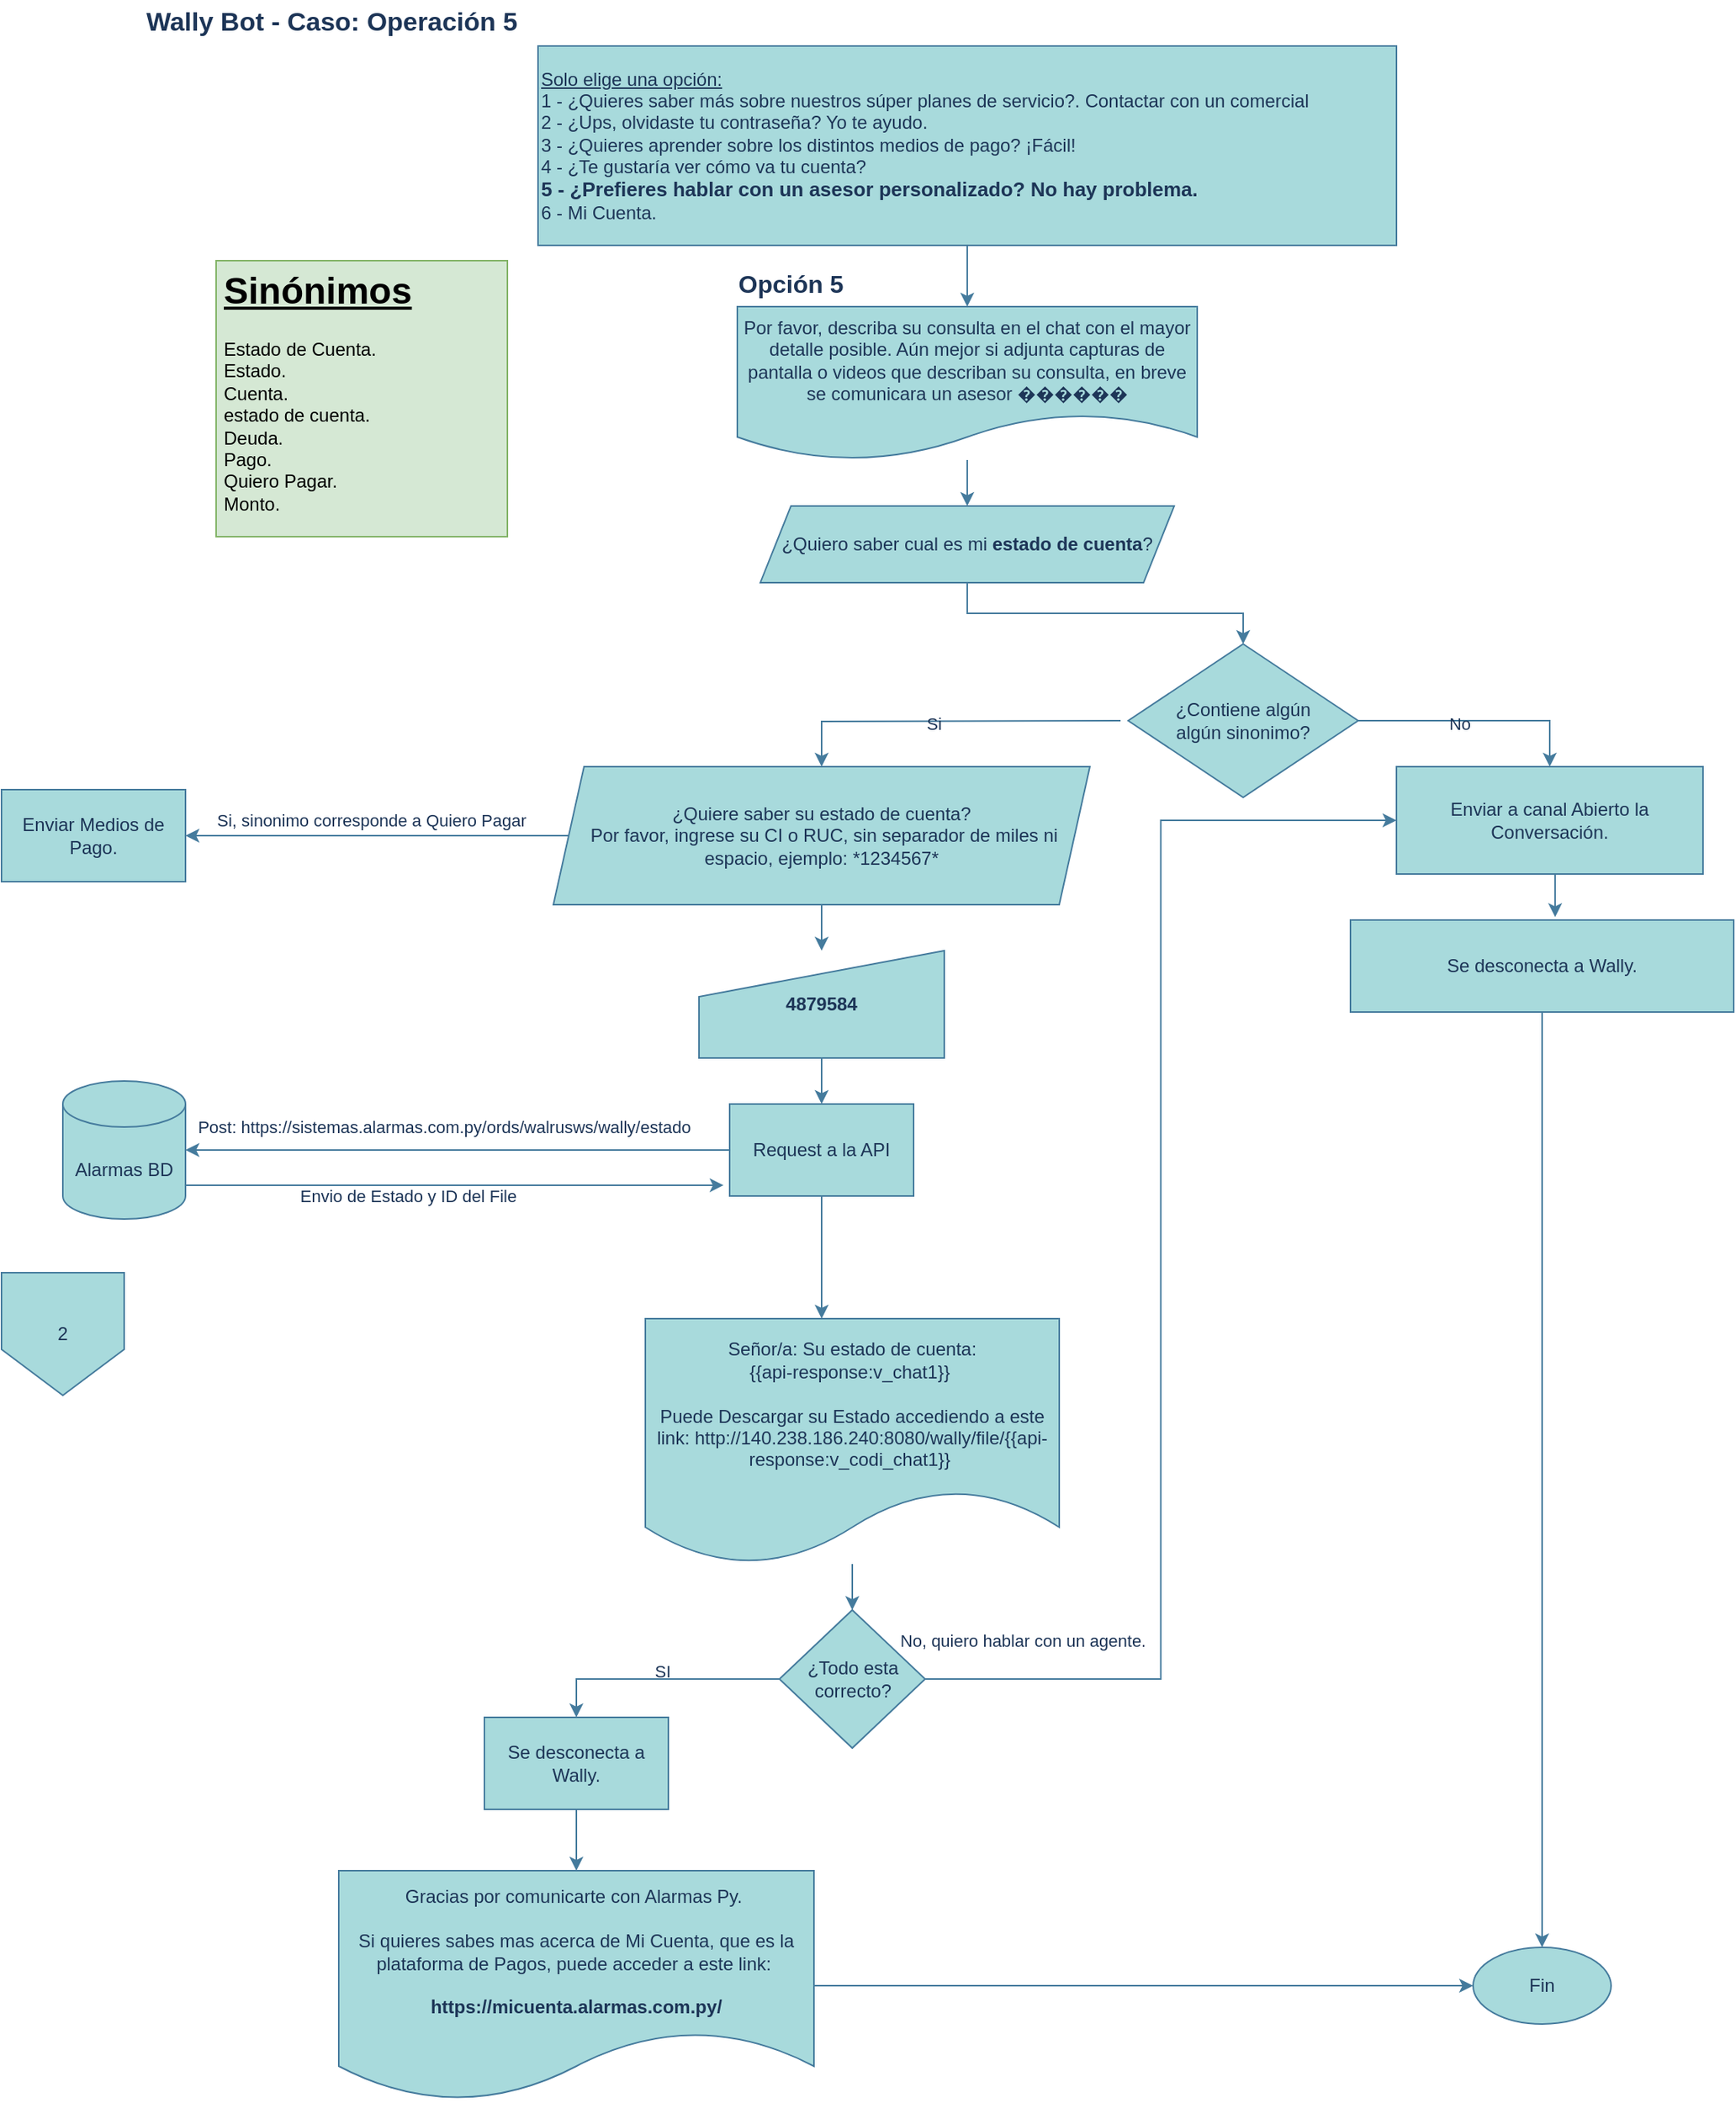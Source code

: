 <mxfile version="21.6.1" type="github" pages="2">
  <diagram id="6a731a19-8d31-9384-78a2-239565b7b9f0" name="Opción 5">
    <mxGraphModel dx="1912" dy="932" grid="1" gridSize="10" guides="1" tooltips="1" connect="1" arrows="1" fold="1" page="1" pageScale="1" pageWidth="1169" pageHeight="827" background="none" math="0" shadow="0">
      <root>
        <mxCell id="0" />
        <mxCell id="1" parent="0" />
        <mxCell id="rkMWaeEtUrmUBE1A2ZXG-1784" value="" style="edgeStyle=orthogonalEdgeStyle;rounded=0;orthogonalLoop=1;jettySize=auto;html=1;labelBackgroundColor=none;labelBorderColor=none;fontColor=default;strokeColor=#457B9D;" edge="1" parent="1" source="rkMWaeEtUrmUBE1A2ZXG-1779">
          <mxGeometry relative="1" as="geometry">
            <mxPoint x="640" y="200" as="targetPoint" />
          </mxGeometry>
        </mxCell>
        <mxCell id="rkMWaeEtUrmUBE1A2ZXG-1779" value="&lt;u&gt;Solo elige una opción:&lt;/u&gt;&lt;br style=&quot;font-size: 12px;&quot;&gt;1 - ¿Quieres saber más sobre nuestros súper planes de servicio?. Contactar con un comercial&lt;br style=&quot;font-size: 12px;&quot;&gt;2 - ¿Ups, olvidaste tu contraseña? Yo te ayudo.&lt;br style=&quot;font-size: 12px;&quot;&gt;3 - ¿Quieres aprender sobre los distintos medios de pago? ¡Fácil!&lt;br style=&quot;font-size: 12px;&quot;&gt;4 - ¿Te gustaría ver cómo va tu cuenta?&lt;br style=&quot;font-size: 12px;&quot;&gt;&lt;b&gt;&lt;font style=&quot;font-size: 13px;&quot;&gt;5 - ¿Prefieres hablar con un asesor personalizado? No hay problema.&lt;/font&gt;&lt;/b&gt;&lt;br style=&quot;font-size: 12px;&quot;&gt;6 - Mi Cuenta." style="rounded=0;whiteSpace=wrap;html=1;fontSize=12;align=left;fillColor=#A8DADC;fontColor=#1D3557;strokeColor=#457B9D;labelBackgroundColor=none;" vertex="1" parent="1">
          <mxGeometry x="360" y="30" width="560" height="130" as="geometry" />
        </mxCell>
        <mxCell id="rkMWaeEtUrmUBE1A2ZXG-1780" value="Wally Bot - Caso: Operación 5" style="text;html=1;align=center;verticalAlign=middle;resizable=0;points=[];autosize=1;strokeColor=none;fillColor=none;fontStyle=1;fontSize=17;labelBackgroundColor=none;fontColor=#1D3557;" vertex="1" parent="1">
          <mxGeometry x="90" width="270" height="30" as="geometry" />
        </mxCell>
        <mxCell id="rkMWaeEtUrmUBE1A2ZXG-1832" style="edgeStyle=orthogonalEdgeStyle;rounded=0;orthogonalLoop=1;jettySize=auto;html=1;exitX=1;exitY=0.5;exitDx=0;exitDy=0;entryX=0.5;entryY=0;entryDx=0;entryDy=0;labelBackgroundColor=none;strokeColor=#457B9D;fontColor=default;" edge="1" parent="1" source="rkMWaeEtUrmUBE1A2ZXG-1788" target="rkMWaeEtUrmUBE1A2ZXG-1831">
          <mxGeometry relative="1" as="geometry" />
        </mxCell>
        <mxCell id="rkMWaeEtUrmUBE1A2ZXG-1833" value="No" style="edgeLabel;html=1;align=center;verticalAlign=middle;resizable=0;points=[];labelBackgroundColor=none;fontColor=#1D3557;" vertex="1" connectable="0" parent="rkMWaeEtUrmUBE1A2ZXG-1832">
          <mxGeometry x="-0.146" y="-2" relative="1" as="geometry">
            <mxPoint as="offset" />
          </mxGeometry>
        </mxCell>
        <mxCell id="rkMWaeEtUrmUBE1A2ZXG-1788" value="¿Contiene algún&lt;br&gt;algún sinonimo?" style="rhombus;whiteSpace=wrap;html=1;fillColor=#A8DADC;strokeColor=#457B9D;labelBackgroundColor=none;fontColor=#1D3557;" vertex="1" parent="1">
          <mxGeometry x="745" y="420" width="150" height="100" as="geometry" />
        </mxCell>
        <mxCell id="rkMWaeEtUrmUBE1A2ZXG-1813" value="Opción 5" style="text;html=1;strokeColor=none;fillColor=none;align=center;verticalAlign=middle;whiteSpace=wrap;rounded=0;fontSize=16;fontStyle=1;labelBackgroundColor=none;fontColor=#1D3557;" vertex="1" parent="1">
          <mxGeometry x="480" y="170" width="90" height="30" as="geometry" />
        </mxCell>
        <mxCell id="rkMWaeEtUrmUBE1A2ZXG-1823" value="" style="edgeStyle=orthogonalEdgeStyle;rounded=0;orthogonalLoop=1;jettySize=auto;html=1;labelBackgroundColor=none;strokeColor=#457B9D;fontColor=default;" edge="1" parent="1" source="rkMWaeEtUrmUBE1A2ZXG-1815" target="rkMWaeEtUrmUBE1A2ZXG-1788">
          <mxGeometry relative="1" as="geometry">
            <mxPoint x="820" y="380" as="sourcePoint" />
          </mxGeometry>
        </mxCell>
        <mxCell id="rkMWaeEtUrmUBE1A2ZXG-1815" value="¿Quiero saber cual es mi &lt;b&gt;estado de cuenta&lt;/b&gt;?" style="shape=parallelogram;perimeter=parallelogramPerimeter;whiteSpace=wrap;html=1;fixedSize=1;labelBackgroundColor=none;fillColor=#A8DADC;strokeColor=#457B9D;fontColor=#1D3557;" vertex="1" parent="1">
          <mxGeometry x="505" y="330" width="270" height="50" as="geometry" />
        </mxCell>
        <mxCell id="rkMWaeEtUrmUBE1A2ZXG-1817" value="" style="edgeStyle=orthogonalEdgeStyle;rounded=0;orthogonalLoop=1;jettySize=auto;html=1;labelBackgroundColor=none;strokeColor=#457B9D;fontColor=default;" edge="1" parent="1" source="rkMWaeEtUrmUBE1A2ZXG-1816" target="rkMWaeEtUrmUBE1A2ZXG-1815">
          <mxGeometry relative="1" as="geometry" />
        </mxCell>
        <mxCell id="rkMWaeEtUrmUBE1A2ZXG-1816" value="Por favor, describa su consulta en el chat con el mayor detalle posible. Aún mejor si adjunta capturas de pantalla o videos que describan su consulta, en breve se comunicara un asesor ������" style="shape=document;whiteSpace=wrap;html=1;boundedLbl=1;fillColor=#A8DADC;strokeColor=#457B9D;labelBackgroundColor=none;fontColor=#1D3557;" vertex="1" parent="1">
          <mxGeometry x="490" y="200" width="300" height="100" as="geometry" />
        </mxCell>
        <mxCell id="rkMWaeEtUrmUBE1A2ZXG-1826" value="&lt;h1&gt;&lt;u&gt;Sinónimos&lt;/u&gt;&lt;/h1&gt;&lt;h4&gt;&lt;span style=&quot;font-weight: normal;&quot;&gt;Estado de Cuenta.&lt;br&gt;Estado.&lt;br&gt;Cuenta.&lt;br&gt;estado de cuenta.&lt;br&gt;Deuda.&lt;br&gt;Pago.&lt;br&gt;Quiero Pagar.&lt;br&gt;Monto.&lt;/span&gt;&lt;/h4&gt;" style="text;html=1;strokeColor=#82b366;fillColor=#d5e8d4;spacing=5;spacingTop=-20;whiteSpace=wrap;overflow=hidden;rounded=0;labelBackgroundColor=none;" vertex="1" parent="1">
          <mxGeometry x="150" y="170" width="190" height="180" as="geometry" />
        </mxCell>
        <mxCell id="rkMWaeEtUrmUBE1A2ZXG-1837" value="" style="edgeStyle=orthogonalEdgeStyle;rounded=0;orthogonalLoop=1;jettySize=auto;html=1;labelBackgroundColor=none;strokeColor=#457B9D;fontColor=default;" edge="1" parent="1" source="rkMWaeEtUrmUBE1A2ZXG-1827" target="rkMWaeEtUrmUBE1A2ZXG-1836">
          <mxGeometry relative="1" as="geometry" />
        </mxCell>
        <mxCell id="T1evCnUYCWsleWD7Xjzt-5" style="edgeStyle=orthogonalEdgeStyle;rounded=0;orthogonalLoop=1;jettySize=auto;html=1;exitX=0;exitY=0.5;exitDx=0;exitDy=0;entryX=1;entryY=0.5;entryDx=0;entryDy=0;strokeColor=#457B9D;fontColor=#1D3557;fillColor=#A8DADC;" edge="1" parent="1" source="rkMWaeEtUrmUBE1A2ZXG-1827" target="T1evCnUYCWsleWD7Xjzt-4">
          <mxGeometry relative="1" as="geometry" />
        </mxCell>
        <mxCell id="T1evCnUYCWsleWD7Xjzt-6" value="Si, sinonimo corresponde a Quiero Pagar" style="edgeLabel;html=1;align=center;verticalAlign=middle;resizable=0;points=[];fontColor=#1D3557;" vertex="1" connectable="0" parent="T1evCnUYCWsleWD7Xjzt-5">
          <mxGeometry x="0.333" y="-1" relative="1" as="geometry">
            <mxPoint x="37" y="-9" as="offset" />
          </mxGeometry>
        </mxCell>
        <mxCell id="rkMWaeEtUrmUBE1A2ZXG-1827" value="¿Quiere saber su estado de cuenta?&lt;br&gt;&amp;nbsp;Por favor, ingrese su CI o RUC, sin separador de miles ni espacio, ejemplo: *1234567*" style="shape=parallelogram;perimeter=parallelogramPerimeter;whiteSpace=wrap;html=1;fixedSize=1;labelBackgroundColor=none;fillColor=#A8DADC;strokeColor=#457B9D;fontColor=#1D3557;" vertex="1" parent="1">
          <mxGeometry x="370" y="500" width="350" height="90" as="geometry" />
        </mxCell>
        <mxCell id="rkMWaeEtUrmUBE1A2ZXG-1829" style="edgeStyle=orthogonalEdgeStyle;rounded=0;orthogonalLoop=1;jettySize=auto;html=1;entryX=0.5;entryY=0;entryDx=0;entryDy=0;labelBackgroundColor=none;strokeColor=#457B9D;fontColor=default;" edge="1" parent="1" target="rkMWaeEtUrmUBE1A2ZXG-1827">
          <mxGeometry relative="1" as="geometry">
            <mxPoint x="740" y="470" as="sourcePoint" />
          </mxGeometry>
        </mxCell>
        <mxCell id="rkMWaeEtUrmUBE1A2ZXG-1830" value="Si" style="edgeLabel;html=1;align=center;verticalAlign=middle;resizable=0;points=[];labelBackgroundColor=none;fontColor=#1D3557;" vertex="1" connectable="0" parent="rkMWaeEtUrmUBE1A2ZXG-1829">
          <mxGeometry x="0.087" y="1" relative="1" as="geometry">
            <mxPoint as="offset" />
          </mxGeometry>
        </mxCell>
        <mxCell id="rkMWaeEtUrmUBE1A2ZXG-1869" style="edgeStyle=orthogonalEdgeStyle;rounded=0;orthogonalLoop=1;jettySize=auto;html=1;exitX=0.5;exitY=1;exitDx=0;exitDy=0;entryX=0.534;entryY=-0.032;entryDx=0;entryDy=0;entryPerimeter=0;labelBackgroundColor=none;strokeColor=#457B9D;fontColor=default;" edge="1" parent="1" source="rkMWaeEtUrmUBE1A2ZXG-1831" target="rkMWaeEtUrmUBE1A2ZXG-1867">
          <mxGeometry relative="1" as="geometry" />
        </mxCell>
        <mxCell id="rkMWaeEtUrmUBE1A2ZXG-1831" value="Enviar a canal Abierto la Conversación." style="rounded=0;whiteSpace=wrap;html=1;labelBackgroundColor=none;fillColor=#A8DADC;strokeColor=#457B9D;fontColor=#1D3557;" vertex="1" parent="1">
          <mxGeometry x="920" y="500" width="200" height="70" as="geometry" />
        </mxCell>
        <mxCell id="rkMWaeEtUrmUBE1A2ZXG-1839" style="edgeStyle=orthogonalEdgeStyle;rounded=0;orthogonalLoop=1;jettySize=auto;html=1;exitX=0;exitY=0.5;exitDx=0;exitDy=0;labelBackgroundColor=none;strokeColor=#457B9D;fontColor=default;" edge="1" parent="1" source="rkMWaeEtUrmUBE1A2ZXG-1842" target="rkMWaeEtUrmUBE1A2ZXG-1838">
          <mxGeometry relative="1" as="geometry" />
        </mxCell>
        <mxCell id="rkMWaeEtUrmUBE1A2ZXG-1840" value="Post:&amp;nbsp;https://sistemas.alarmas.com.py/ords/walrusws/wally/estado&amp;nbsp;" style="edgeLabel;html=1;align=center;verticalAlign=middle;resizable=0;points=[];labelBackgroundColor=none;fontColor=#1D3557;" vertex="1" connectable="0" parent="rkMWaeEtUrmUBE1A2ZXG-1839">
          <mxGeometry x="0.01" y="-2" relative="1" as="geometry">
            <mxPoint x="-6" y="-13" as="offset" />
          </mxGeometry>
        </mxCell>
        <mxCell id="rkMWaeEtUrmUBE1A2ZXG-1843" style="edgeStyle=orthogonalEdgeStyle;rounded=0;orthogonalLoop=1;jettySize=auto;html=1;exitX=0.5;exitY=1;exitDx=0;exitDy=0;entryX=0.5;entryY=0;entryDx=0;entryDy=0;labelBackgroundColor=none;strokeColor=#457B9D;fontColor=default;" edge="1" parent="1" source="rkMWaeEtUrmUBE1A2ZXG-1836" target="rkMWaeEtUrmUBE1A2ZXG-1842">
          <mxGeometry relative="1" as="geometry" />
        </mxCell>
        <mxCell id="rkMWaeEtUrmUBE1A2ZXG-1836" value="4879584" style="shape=manualInput;whiteSpace=wrap;html=1;fontStyle=1;labelBackgroundColor=none;fillColor=#A8DADC;strokeColor=#457B9D;fontColor=#1D3557;" vertex="1" parent="1">
          <mxGeometry x="465" y="620" width="160" height="70" as="geometry" />
        </mxCell>
        <mxCell id="rkMWaeEtUrmUBE1A2ZXG-1845" style="edgeStyle=orthogonalEdgeStyle;rounded=0;orthogonalLoop=1;jettySize=auto;html=1;exitX=0.988;exitY=0.756;exitDx=0;exitDy=0;exitPerimeter=0;entryX=-0.033;entryY=0.883;entryDx=0;entryDy=0;entryPerimeter=0;labelBackgroundColor=none;strokeColor=#457B9D;fontColor=default;" edge="1" parent="1" source="rkMWaeEtUrmUBE1A2ZXG-1838" target="rkMWaeEtUrmUBE1A2ZXG-1842">
          <mxGeometry relative="1" as="geometry" />
        </mxCell>
        <mxCell id="rkMWaeEtUrmUBE1A2ZXG-1846" value="Envio de Estado y ID del File" style="edgeLabel;html=1;align=center;verticalAlign=middle;resizable=0;points=[];labelBackgroundColor=none;fontColor=#1D3557;" vertex="1" connectable="0" parent="rkMWaeEtUrmUBE1A2ZXG-1845">
          <mxGeometry x="-0.174" y="-1" relative="1" as="geometry">
            <mxPoint y="6" as="offset" />
          </mxGeometry>
        </mxCell>
        <mxCell id="rkMWaeEtUrmUBE1A2ZXG-1838" value="Alarmas BD" style="shape=cylinder3;whiteSpace=wrap;html=1;boundedLbl=1;backgroundOutline=1;size=15;labelBackgroundColor=none;fillColor=#A8DADC;strokeColor=#457B9D;fontColor=#1D3557;" vertex="1" parent="1">
          <mxGeometry x="50" y="705" width="80" height="90" as="geometry" />
        </mxCell>
        <mxCell id="rkMWaeEtUrmUBE1A2ZXG-1848" style="edgeStyle=orthogonalEdgeStyle;rounded=0;orthogonalLoop=1;jettySize=auto;html=1;exitX=0.5;exitY=1;exitDx=0;exitDy=0;entryX=0.426;entryY=0;entryDx=0;entryDy=0;entryPerimeter=0;labelBackgroundColor=none;strokeColor=#457B9D;fontColor=default;" edge="1" parent="1" source="rkMWaeEtUrmUBE1A2ZXG-1842" target="rkMWaeEtUrmUBE1A2ZXG-1847">
          <mxGeometry relative="1" as="geometry" />
        </mxCell>
        <mxCell id="rkMWaeEtUrmUBE1A2ZXG-1842" value="Request a la API" style="rounded=0;whiteSpace=wrap;html=1;labelBackgroundColor=none;fillColor=#A8DADC;strokeColor=#457B9D;fontColor=#1D3557;" vertex="1" parent="1">
          <mxGeometry x="485" y="720" width="120" height="60" as="geometry" />
        </mxCell>
        <mxCell id="rkMWaeEtUrmUBE1A2ZXG-1851" value="" style="edgeStyle=orthogonalEdgeStyle;rounded=0;orthogonalLoop=1;jettySize=auto;html=1;labelBackgroundColor=none;strokeColor=#457B9D;fontColor=default;entryX=0.5;entryY=0;entryDx=0;entryDy=0;" edge="1" parent="1" source="rkMWaeEtUrmUBE1A2ZXG-1847" target="rkMWaeEtUrmUBE1A2ZXG-1852">
          <mxGeometry relative="1" as="geometry">
            <mxPoint x="565" y="1030" as="targetPoint" />
          </mxGeometry>
        </mxCell>
        <mxCell id="rkMWaeEtUrmUBE1A2ZXG-1847" value="Señor/a: Su estado de cuenta:&lt;br&gt;{{api-response:v_chat1}}&amp;nbsp;&lt;br&gt;&lt;br&gt;Puede Descargar su Estado accediendo a este link:&amp;nbsp;http://140.238.186.240:8080/wally/file/{{api-response:v_codi_chat1}}&amp;nbsp;" style="shape=document;whiteSpace=wrap;html=1;boundedLbl=1;fillColor=#A8DADC;strokeColor=#457B9D;labelBackgroundColor=none;fontColor=#1D3557;" vertex="1" parent="1">
          <mxGeometry x="430" y="860" width="270" height="160" as="geometry" />
        </mxCell>
        <mxCell id="rkMWaeEtUrmUBE1A2ZXG-1856" style="edgeStyle=orthogonalEdgeStyle;rounded=0;orthogonalLoop=1;jettySize=auto;html=1;exitX=0;exitY=0.5;exitDx=0;exitDy=0;entryX=0.5;entryY=0;entryDx=0;entryDy=0;labelBackgroundColor=none;strokeColor=#457B9D;fontColor=default;" edge="1" parent="1" source="rkMWaeEtUrmUBE1A2ZXG-1852" target="rkMWaeEtUrmUBE1A2ZXG-1854">
          <mxGeometry relative="1" as="geometry" />
        </mxCell>
        <mxCell id="rkMWaeEtUrmUBE1A2ZXG-1859" value="SI" style="edgeLabel;html=1;align=center;verticalAlign=middle;resizable=0;points=[];labelBackgroundColor=none;fontColor=#1D3557;" vertex="1" connectable="0" parent="rkMWaeEtUrmUBE1A2ZXG-1856">
          <mxGeometry x="-0.003" y="4" relative="1" as="geometry">
            <mxPoint x="2" y="-9" as="offset" />
          </mxGeometry>
        </mxCell>
        <mxCell id="rkMWaeEtUrmUBE1A2ZXG-1865" style="edgeStyle=orthogonalEdgeStyle;rounded=0;orthogonalLoop=1;jettySize=auto;html=1;exitX=1;exitY=0.5;exitDx=0;exitDy=0;entryX=0;entryY=0.5;entryDx=0;entryDy=0;labelBackgroundColor=none;strokeColor=#457B9D;fontColor=default;" edge="1" parent="1" source="rkMWaeEtUrmUBE1A2ZXG-1852" target="rkMWaeEtUrmUBE1A2ZXG-1831">
          <mxGeometry relative="1" as="geometry">
            <mxPoint x="1060" y="720" as="targetPoint" />
          </mxGeometry>
        </mxCell>
        <mxCell id="rkMWaeEtUrmUBE1A2ZXG-1866" value="No, quiero hablar con un agente." style="edgeLabel;html=1;align=center;verticalAlign=middle;resizable=0;points=[];labelBackgroundColor=none;fontColor=#1D3557;" vertex="1" connectable="0" parent="rkMWaeEtUrmUBE1A2ZXG-1865">
          <mxGeometry x="-0.052" y="-1" relative="1" as="geometry">
            <mxPoint x="-92" y="232" as="offset" />
          </mxGeometry>
        </mxCell>
        <mxCell id="rkMWaeEtUrmUBE1A2ZXG-1852" value="¿Todo esta correcto?" style="rhombus;whiteSpace=wrap;html=1;fillColor=#A8DADC;strokeColor=#457B9D;labelBackgroundColor=none;fontColor=#1D3557;" vertex="1" parent="1">
          <mxGeometry x="517.5" y="1050" width="95" height="90" as="geometry" />
        </mxCell>
        <mxCell id="rkMWaeEtUrmUBE1A2ZXG-1863" style="edgeStyle=orthogonalEdgeStyle;rounded=0;orthogonalLoop=1;jettySize=auto;html=1;exitX=0.5;exitY=1;exitDx=0;exitDy=0;entryX=0.5;entryY=0;entryDx=0;entryDy=0;labelBackgroundColor=none;strokeColor=#457B9D;fontColor=default;" edge="1" parent="1" source="rkMWaeEtUrmUBE1A2ZXG-1854" target="rkMWaeEtUrmUBE1A2ZXG-1861">
          <mxGeometry relative="1" as="geometry" />
        </mxCell>
        <mxCell id="rkMWaeEtUrmUBE1A2ZXG-1854" value="Se desconecta a Wally." style="rounded=0;whiteSpace=wrap;html=1;labelBackgroundColor=none;fillColor=#A8DADC;strokeColor=#457B9D;fontColor=#1D3557;" vertex="1" parent="1">
          <mxGeometry x="325" y="1120" width="120" height="60" as="geometry" />
        </mxCell>
        <mxCell id="rkMWaeEtUrmUBE1A2ZXG-1855" value="Fin" style="ellipse;whiteSpace=wrap;html=1;labelBackgroundColor=none;fillColor=#A8DADC;strokeColor=#457B9D;fontColor=#1D3557;" vertex="1" parent="1">
          <mxGeometry x="970" y="1270" width="90" height="50" as="geometry" />
        </mxCell>
        <mxCell id="T1evCnUYCWsleWD7Xjzt-2" style="edgeStyle=orthogonalEdgeStyle;rounded=0;orthogonalLoop=1;jettySize=auto;html=1;exitX=1;exitY=0.5;exitDx=0;exitDy=0;entryX=0;entryY=0.5;entryDx=0;entryDy=0;strokeColor=#457B9D;fontColor=#1D3557;fillColor=#A8DADC;" edge="1" parent="1" source="rkMWaeEtUrmUBE1A2ZXG-1861" target="rkMWaeEtUrmUBE1A2ZXG-1855">
          <mxGeometry relative="1" as="geometry" />
        </mxCell>
        <mxCell id="rkMWaeEtUrmUBE1A2ZXG-1861" value="Gracias por comunicarte con Alarmas Py.&amp;nbsp;&lt;br&gt;&lt;br&gt;Si quieres sabes mas acerca de Mi Cuenta, que es la plataforma de Pagos, puede acceder a este link:&amp;nbsp;&lt;br&gt;&lt;br&gt;&lt;b&gt;https://micuenta.alarmas.com.py/&lt;/b&gt;" style="shape=document;whiteSpace=wrap;html=1;boundedLbl=1;labelBackgroundColor=none;fillColor=#A8DADC;strokeColor=#457B9D;fontColor=#1D3557;" vertex="1" parent="1">
          <mxGeometry x="230" y="1220" width="310" height="150" as="geometry" />
        </mxCell>
        <mxCell id="T1evCnUYCWsleWD7Xjzt-3" style="edgeStyle=orthogonalEdgeStyle;rounded=0;orthogonalLoop=1;jettySize=auto;html=1;exitX=0.5;exitY=1;exitDx=0;exitDy=0;strokeColor=#457B9D;fontColor=#1D3557;fillColor=#A8DADC;" edge="1" parent="1" source="rkMWaeEtUrmUBE1A2ZXG-1867" target="rkMWaeEtUrmUBE1A2ZXG-1855">
          <mxGeometry relative="1" as="geometry" />
        </mxCell>
        <mxCell id="rkMWaeEtUrmUBE1A2ZXG-1867" value="Se desconecta a Wally." style="rounded=0;whiteSpace=wrap;html=1;labelBackgroundColor=none;fillColor=#A8DADC;strokeColor=#457B9D;fontColor=#1D3557;" vertex="1" parent="1">
          <mxGeometry x="890" y="600" width="250" height="60" as="geometry" />
        </mxCell>
        <mxCell id="T1evCnUYCWsleWD7Xjzt-1" value="2" style="shape=offPageConnector;whiteSpace=wrap;html=1;strokeColor=#457B9D;fontColor=#1D3557;fillColor=#A8DADC;" vertex="1" parent="1">
          <mxGeometry x="10" y="830" width="80" height="80" as="geometry" />
        </mxCell>
        <mxCell id="T1evCnUYCWsleWD7Xjzt-4" value="Enviar Medios de Pago." style="rounded=0;whiteSpace=wrap;html=1;strokeColor=#457B9D;fontColor=#1D3557;fillColor=#A8DADC;" vertex="1" parent="1">
          <mxGeometry x="10" y="515" width="120" height="60" as="geometry" />
        </mxCell>
      </root>
    </mxGraphModel>
  </diagram>
  <diagram id="NKthqqK6jw6MWvm4s_tD" name="Opción 6">
    <mxGraphModel dx="1434" dy="699" grid="1" gridSize="10" guides="1" tooltips="1" connect="1" arrows="1" fold="1" page="1" pageScale="1" pageWidth="827" pageHeight="1169" math="0" shadow="0">
      <root>
        <mxCell id="0" />
        <mxCell id="1" parent="0" />
        <mxCell id="Xnx1Ybdlz2TtJUpKyboz-1" value="Wally Bot - Caso: Operación 6" style="text;html=1;strokeColor=none;fillColor=none;align=center;verticalAlign=middle;whiteSpace=wrap;rounded=0;fontColor=#1D3557;" vertex="1" parent="1">
          <mxGeometry y="10" width="190" height="30" as="geometry" />
        </mxCell>
        <mxCell id="7bLwXSEFZ-aillIH6IWV-5" style="edgeStyle=orthogonalEdgeStyle;rounded=0;orthogonalLoop=1;jettySize=auto;html=1;exitX=0.5;exitY=1;exitDx=0;exitDy=0;entryX=0.5;entryY=0;entryDx=0;entryDy=0;strokeColor=#457B9D;fontColor=#1D3557;fillColor=#A8DADC;" edge="1" parent="1" source="_IplQ2RpwftaUXQVbY3Y-1" target="7bLwXSEFZ-aillIH6IWV-4">
          <mxGeometry relative="1" as="geometry" />
        </mxCell>
        <mxCell id="_IplQ2RpwftaUXQVbY3Y-1" value="&lt;u&gt;Solo elige una opción:&lt;/u&gt;&lt;br style=&quot;font-size: 12px;&quot;&gt;1 - ¿Quieres saber más sobre nuestros súper planes de servicio?. Contactar con un comercial&lt;br style=&quot;font-size: 12px;&quot;&gt;2 - ¿Ups, olvidaste tu contraseña? Yo te ayudo.&lt;br style=&quot;font-size: 12px;&quot;&gt;3 - ¿Quieres aprender sobre los distintos medios de pago? ¡Fácil!&lt;br style=&quot;font-size: 12px;&quot;&gt;4 - ¿Te gustaría ver cómo va tu cuenta?&lt;br style=&quot;font-size: 12px;&quot;&gt;&lt;font style=&quot;font-size: 12px;&quot;&gt;5 - ¿Prefieres hablar con un asesor personalizado? No hay problema.&lt;/font&gt;&lt;br style=&quot;font-size: 12px;&quot;&gt;&lt;b&gt;&lt;font style=&quot;font-size: 13px;&quot;&gt;6 - Mi Cuenta.&lt;/font&gt;&lt;/b&gt;" style="rounded=0;whiteSpace=wrap;html=1;fontSize=12;align=left;fillColor=#A8DADC;fontColor=#1D3557;strokeColor=#457B9D;labelBackgroundColor=none;" vertex="1" parent="1">
          <mxGeometry x="140" y="50" width="560" height="130" as="geometry" />
        </mxCell>
        <mxCell id="P5LLOv2hn7JhIzov56m_-2" style="edgeStyle=orthogonalEdgeStyle;rounded=0;orthogonalLoop=1;jettySize=auto;html=1;exitX=0.5;exitY=1;exitDx=0;exitDy=0;entryX=0.5;entryY=0;entryDx=0;entryDy=0;strokeColor=#457B9D;fontColor=#1D3557;fillColor=#A8DADC;" edge="1" parent="1" source="7bLwXSEFZ-aillIH6IWV-2" target="P5LLOv2hn7JhIzov56m_-1">
          <mxGeometry relative="1" as="geometry" />
        </mxCell>
        <mxCell id="7bLwXSEFZ-aillIH6IWV-2" value="Ingresa aquí tú CI, sin puntos ejemplo: 123456 y te enviaremos un correo a tú email que está relacionado con tu ficha de clientes." style="rounded=0;whiteSpace=wrap;html=1;strokeColor=#457B9D;fontColor=#1D3557;fillColor=#A8DADC;align=left;" vertex="1" parent="1">
          <mxGeometry x="80" y="500" width="240" height="70" as="geometry" />
        </mxCell>
        <mxCell id="H07OoD15zUY4oH7nYX3m-2" value="" style="edgeStyle=orthogonalEdgeStyle;rounded=0;orthogonalLoop=1;jettySize=auto;html=1;strokeColor=#457B9D;fontColor=#1D3557;fillColor=#A8DADC;" edge="1" parent="1" source="7bLwXSEFZ-aillIH6IWV-4" target="H07OoD15zUY4oH7nYX3m-1">
          <mxGeometry relative="1" as="geometry" />
        </mxCell>
        <mxCell id="7bLwXSEFZ-aillIH6IWV-4" value="Mi Cuenta es la plataforma de Pago propio de Alarmas Py, donde puedes realizar estas operaciones:&lt;br&gt;&lt;br&gt;&lt;div style=&quot;text-align: left;&quot;&gt;&lt;span style=&quot;background-color: initial;&quot;&gt;1. Pago de Cuotas con tus tarjetas de Créditos o Débitos.&lt;/span&gt;&lt;/div&gt;&lt;div style=&quot;text-align: left;&quot;&gt;&lt;span style=&quot;background-color: initial;&quot;&gt;2. Catastro de tarjetas para futuros pagos o pagos de cuotas sin la necesidad de cargar los datos de al tarjeta una y otraves.&lt;/span&gt;&lt;/div&gt;&lt;div style=&quot;text-align: left;&quot;&gt;&lt;span style=&quot;background-color: initial;&quot;&gt;3. Habilitar Débtio Automático.&amp;nbsp;&lt;/span&gt;&lt;/div&gt;&lt;div style=&quot;text-align: left;&quot;&gt;&lt;span style=&quot;background-color: initial;&quot;&gt;4. Descarga de facturas.&lt;/span&gt;&lt;/div&gt;" style="rounded=0;whiteSpace=wrap;html=1;strokeColor=#457B9D;fontColor=#1D3557;fillColor=#A8DADC;" vertex="1" parent="1">
          <mxGeometry x="270" y="220" width="300" height="160" as="geometry" />
        </mxCell>
        <mxCell id="H07OoD15zUY4oH7nYX3m-3" value="" style="edgeStyle=orthogonalEdgeStyle;rounded=0;orthogonalLoop=1;jettySize=auto;html=1;strokeColor=#457B9D;fontColor=#1D3557;fillColor=#A8DADC;entryX=0.5;entryY=0;entryDx=0;entryDy=0;" edge="1" parent="1" source="H07OoD15zUY4oH7nYX3m-1" target="7bLwXSEFZ-aillIH6IWV-2">
          <mxGeometry relative="1" as="geometry" />
        </mxCell>
        <mxCell id="H07OoD15zUY4oH7nYX3m-6" value="¡Si, por supuesto!" style="edgeLabel;html=1;align=center;verticalAlign=middle;resizable=0;points=[];fontColor=#1D3557;" vertex="1" connectable="0" parent="H07OoD15zUY4oH7nYX3m-3">
          <mxGeometry x="0.326" y="4" relative="1" as="geometry">
            <mxPoint x="23" y="-19" as="offset" />
          </mxGeometry>
        </mxCell>
        <mxCell id="H07OoD15zUY4oH7nYX3m-8" value="" style="edgeStyle=orthogonalEdgeStyle;rounded=0;orthogonalLoop=1;jettySize=auto;html=1;strokeColor=#457B9D;fontColor=#1D3557;fillColor=#A8DADC;entryX=0.57;entryY=0;entryDx=0;entryDy=0;entryPerimeter=0;" edge="1" parent="1" source="H07OoD15zUY4oH7nYX3m-1" target="H07OoD15zUY4oH7nYX3m-7">
          <mxGeometry relative="1" as="geometry" />
        </mxCell>
        <mxCell id="H07OoD15zUY4oH7nYX3m-9" value="No, por el momento." style="edgeLabel;html=1;align=center;verticalAlign=middle;resizable=0;points=[];fontColor=#1D3557;" vertex="1" connectable="0" parent="H07OoD15zUY4oH7nYX3m-8">
          <mxGeometry x="-0.315" y="-1" relative="1" as="geometry">
            <mxPoint x="5" y="-16" as="offset" />
          </mxGeometry>
        </mxCell>
        <mxCell id="H07OoD15zUY4oH7nYX3m-1" value="¿Te interesaría adheririte?" style="rhombus;whiteSpace=wrap;html=1;strokeColor=#457B9D;fontColor=#1D3557;fillColor=#A8DADC;" vertex="1" parent="1">
          <mxGeometry x="350" y="420" width="140" height="90" as="geometry" />
        </mxCell>
        <mxCell id="H07OoD15zUY4oH7nYX3m-12" style="edgeStyle=orthogonalEdgeStyle;rounded=0;orthogonalLoop=1;jettySize=auto;html=1;exitX=0.5;exitY=1;exitDx=0;exitDy=0;entryX=0.5;entryY=0;entryDx=0;entryDy=0;strokeColor=#457B9D;fontColor=#1D3557;fillColor=#A8DADC;" edge="1" parent="1" source="H07OoD15zUY4oH7nYX3m-7" target="H07OoD15zUY4oH7nYX3m-10">
          <mxGeometry relative="1" as="geometry" />
        </mxCell>
        <mxCell id="H07OoD15zUY4oH7nYX3m-7" value="Gracias por contactarnos." style="rounded=0;whiteSpace=wrap;html=1;strokeColor=#457B9D;fontColor=#1D3557;fillColor=#A8DADC;" vertex="1" parent="1">
          <mxGeometry x="560" y="500" width="200" height="60" as="geometry" />
        </mxCell>
        <mxCell id="N94Nhb8A6DOEMH_TptF1-14" style="edgeStyle=orthogonalEdgeStyle;rounded=0;orthogonalLoop=1;jettySize=auto;html=1;exitX=0.5;exitY=1;exitDx=0;exitDy=0;entryX=0.5;entryY=0;entryDx=0;entryDy=0;strokeColor=#457B9D;fontColor=#1D3557;fillColor=#A8DADC;" edge="1" parent="1" source="H07OoD15zUY4oH7nYX3m-10" target="N94Nhb8A6DOEMH_TptF1-21">
          <mxGeometry relative="1" as="geometry" />
        </mxCell>
        <mxCell id="H07OoD15zUY4oH7nYX3m-10" value="Se desconecta Wally." style="rounded=0;whiteSpace=wrap;html=1;strokeColor=#457B9D;fontColor=#1D3557;fillColor=#A8DADC;" vertex="1" parent="1">
          <mxGeometry x="557.5" y="600" width="205" height="50" as="geometry" />
        </mxCell>
        <mxCell id="H07OoD15zUY4oH7nYX3m-11" value="Fin" style="ellipse;whiteSpace=wrap;html=1;strokeColor=#457B9D;fontColor=#1D3557;fillColor=#A8DADC;" vertex="1" parent="1">
          <mxGeometry x="615" y="1060" width="120" height="80" as="geometry" />
        </mxCell>
        <mxCell id="N94Nhb8A6DOEMH_TptF1-3" style="edgeStyle=orthogonalEdgeStyle;rounded=0;orthogonalLoop=1;jettySize=auto;html=1;exitX=0.5;exitY=1;exitDx=0;exitDy=0;exitPerimeter=0;entryX=0.75;entryY=1;entryDx=0;entryDy=0;strokeColor=#457B9D;fontColor=#1D3557;fillColor=#A8DADC;" edge="1" parent="1" source="H07OoD15zUY4oH7nYX3m-13" target="H07OoD15zUY4oH7nYX3m-14">
          <mxGeometry relative="1" as="geometry">
            <Array as="points">
              <mxPoint x="414" y="790" />
              <mxPoint x="240" y="790" />
            </Array>
          </mxGeometry>
        </mxCell>
        <mxCell id="N94Nhb8A6DOEMH_TptF1-4" value="Succes o Fail" style="edgeLabel;html=1;align=center;verticalAlign=middle;resizable=0;points=[];fontColor=#1D3557;" vertex="1" connectable="0" parent="N94Nhb8A6DOEMH_TptF1-3">
          <mxGeometry x="0.203" y="1" relative="1" as="geometry">
            <mxPoint x="29" y="-11" as="offset" />
          </mxGeometry>
        </mxCell>
        <mxCell id="N94Nhb8A6DOEMH_TptF1-8" style="edgeStyle=orthogonalEdgeStyle;rounded=0;orthogonalLoop=1;jettySize=auto;html=1;exitX=1;exitY=0.5;exitDx=0;exitDy=0;exitPerimeter=0;entryX=0.5;entryY=0;entryDx=0;entryDy=0;strokeColor=#457B9D;fontColor=#1D3557;fillColor=#A8DADC;" edge="1" parent="1" source="H07OoD15zUY4oH7nYX3m-13" target="N94Nhb8A6DOEMH_TptF1-6">
          <mxGeometry relative="1" as="geometry" />
        </mxCell>
        <mxCell id="H07OoD15zUY4oH7nYX3m-13" value="Alarmas BD" style="shape=cylinder3;whiteSpace=wrap;html=1;boundedLbl=1;backgroundOutline=1;size=15;strokeColor=#457B9D;fontColor=#1D3557;fillColor=#A8DADC;" vertex="1" parent="1">
          <mxGeometry x="384" y="670" width="60" height="80" as="geometry" />
        </mxCell>
        <mxCell id="N94Nhb8A6DOEMH_TptF1-10" style="edgeStyle=orthogonalEdgeStyle;rounded=0;orthogonalLoop=1;jettySize=auto;html=1;exitX=0.25;exitY=1;exitDx=0;exitDy=0;entryX=0.5;entryY=0;entryDx=0;entryDy=0;strokeColor=#457B9D;fontColor=#1D3557;fillColor=#A8DADC;" edge="1" parent="1" source="H07OoD15zUY4oH7nYX3m-14" target="N94Nhb8A6DOEMH_TptF1-9">
          <mxGeometry relative="1" as="geometry" />
        </mxCell>
        <mxCell id="H07OoD15zUY4oH7nYX3m-14" value="Request API" style="rounded=0;whiteSpace=wrap;html=1;strokeColor=#457B9D;fontColor=#1D3557;fillColor=#A8DADC;" vertex="1" parent="1">
          <mxGeometry x="120" y="690" width="160" height="60" as="geometry" />
        </mxCell>
        <mxCell id="N94Nhb8A6DOEMH_TptF1-1" style="edgeStyle=orthogonalEdgeStyle;rounded=0;orthogonalLoop=1;jettySize=auto;html=1;exitX=0.5;exitY=1;exitDx=0;exitDy=0;strokeColor=#457B9D;fontColor=#1D3557;fillColor=#A8DADC;" edge="1" parent="1" source="P5LLOv2hn7JhIzov56m_-1">
          <mxGeometry relative="1" as="geometry">
            <mxPoint x="200" y="680" as="targetPoint" />
          </mxGeometry>
        </mxCell>
        <mxCell id="P5LLOv2hn7JhIzov56m_-1" value="4879584" style="shape=manualInput;whiteSpace=wrap;html=1;strokeColor=#457B9D;fontColor=#1D3557;fillColor=#A8DADC;fontStyle=1" vertex="1" parent="1">
          <mxGeometry x="100" y="600" width="200" height="60" as="geometry" />
        </mxCell>
        <mxCell id="N94Nhb8A6DOEMH_TptF1-2" value="" style="edgeStyle=none;orthogonalLoop=1;jettySize=auto;html=1;rounded=0;strokeColor=#457B9D;fontColor=#1D3557;fillColor=#A8DADC;entryX=0;entryY=0;entryDx=0;entryDy=52.5;entryPerimeter=0;" edge="1" parent="1" target="H07OoD15zUY4oH7nYX3m-13">
          <mxGeometry width="100" relative="1" as="geometry">
            <mxPoint x="280" y="723" as="sourcePoint" />
            <mxPoint x="350" y="720" as="targetPoint" />
            <Array as="points" />
          </mxGeometry>
        </mxCell>
        <mxCell id="N94Nhb8A6DOEMH_TptF1-5" value="Solicitud" style="text;html=1;align=center;verticalAlign=middle;resizable=0;points=[];autosize=1;strokeColor=none;fillColor=none;fontColor=#1D3557;" vertex="1" parent="1">
          <mxGeometry x="320" y="695" width="70" height="30" as="geometry" />
        </mxCell>
        <mxCell id="N94Nhb8A6DOEMH_TptF1-6" value="Envío del correo." style="rounded=0;whiteSpace=wrap;html=1;strokeColor=#457B9D;fontColor=#1D3557;fillColor=#A8DADC;" vertex="1" parent="1">
          <mxGeometry x="460" y="770" width="120" height="60" as="geometry" />
        </mxCell>
        <mxCell id="N94Nhb8A6DOEMH_TptF1-13" style="edgeStyle=orthogonalEdgeStyle;rounded=0;orthogonalLoop=1;jettySize=auto;html=1;exitX=0;exitY=0.75;exitDx=0;exitDy=0;strokeColor=#457B9D;fontColor=#1D3557;fillColor=#A8DADC;" edge="1" parent="1" source="N94Nhb8A6DOEMH_TptF1-9" target="N94Nhb8A6DOEMH_TptF1-12">
          <mxGeometry relative="1" as="geometry">
            <Array as="points">
              <mxPoint x="80" y="870" />
              <mxPoint x="80" y="910" />
              <mxPoint x="245" y="910" />
            </Array>
          </mxGeometry>
        </mxCell>
        <mxCell id="N94Nhb8A6DOEMH_TptF1-9" value="Por favor, revisa tu correo." style="shape=document;whiteSpace=wrap;html=1;boundedLbl=1;strokeColor=#457B9D;fontColor=#1D3557;fillColor=#A8DADC;" vertex="1" parent="1">
          <mxGeometry x="100" y="810" width="120" height="80" as="geometry" />
        </mxCell>
        <mxCell id="N94Nhb8A6DOEMH_TptF1-15" style="edgeStyle=orthogonalEdgeStyle;rounded=0;orthogonalLoop=1;jettySize=auto;html=1;exitX=1;exitY=0.5;exitDx=0;exitDy=0;entryX=0;entryY=0.5;entryDx=0;entryDy=0;strokeColor=#457B9D;fontColor=#1D3557;fillColor=#A8DADC;" edge="1" parent="1" source="N94Nhb8A6DOEMH_TptF1-12" target="N94Nhb8A6DOEMH_TptF1-21">
          <mxGeometry relative="1" as="geometry" />
        </mxCell>
        <mxCell id="N94Nhb8A6DOEMH_TptF1-16" value="No. gracias!" style="edgeLabel;html=1;align=center;verticalAlign=middle;resizable=0;points=[];fontColor=#1D3557;" vertex="1" connectable="0" parent="N94Nhb8A6DOEMH_TptF1-15">
          <mxGeometry x="-0.303" y="2" relative="1" as="geometry">
            <mxPoint as="offset" />
          </mxGeometry>
        </mxCell>
        <mxCell id="N94Nhb8A6DOEMH_TptF1-18" style="edgeStyle=orthogonalEdgeStyle;rounded=0;orthogonalLoop=1;jettySize=auto;html=1;exitX=0;exitY=0.5;exitDx=0;exitDy=0;entryX=0.5;entryY=0;entryDx=0;entryDy=0;strokeColor=#457B9D;fontColor=#1D3557;fillColor=#A8DADC;" edge="1" parent="1" source="N94Nhb8A6DOEMH_TptF1-12" target="N94Nhb8A6DOEMH_TptF1-17">
          <mxGeometry relative="1" as="geometry" />
        </mxCell>
        <mxCell id="N94Nhb8A6DOEMH_TptF1-19" value="Si, por favor." style="edgeLabel;html=1;align=center;verticalAlign=middle;resizable=0;points=[];fontColor=#1D3557;" vertex="1" connectable="0" parent="N94Nhb8A6DOEMH_TptF1-18">
          <mxGeometry x="-0.37" y="1" relative="1" as="geometry">
            <mxPoint x="8" y="-16" as="offset" />
          </mxGeometry>
        </mxCell>
        <mxCell id="N94Nhb8A6DOEMH_TptF1-12" value="¿Te ayudo en algo más?" style="rhombus;whiteSpace=wrap;html=1;strokeColor=#457B9D;fontColor=#1D3557;fillColor=#A8DADC;" vertex="1" parent="1">
          <mxGeometry x="180" y="920" width="130" height="110" as="geometry" />
        </mxCell>
        <mxCell id="N94Nhb8A6DOEMH_TptF1-24" style="edgeStyle=orthogonalEdgeStyle;rounded=0;orthogonalLoop=1;jettySize=auto;html=1;exitX=1;exitY=0.5;exitDx=0;exitDy=0;entryX=0;entryY=0.5;entryDx=0;entryDy=0;strokeColor=#457B9D;fontColor=#1D3557;fillColor=#A8DADC;" edge="1" parent="1" source="N94Nhb8A6DOEMH_TptF1-17" target="N94Nhb8A6DOEMH_TptF1-23">
          <mxGeometry relative="1" as="geometry" />
        </mxCell>
        <mxCell id="N94Nhb8A6DOEMH_TptF1-17" value="Se envía a canal Abierto.&amp;nbsp;" style="rounded=0;whiteSpace=wrap;html=1;strokeColor=#457B9D;fontColor=#1D3557;fillColor=#A8DADC;" vertex="1" parent="1">
          <mxGeometry x="45" y="1070" width="135" height="60" as="geometry" />
        </mxCell>
        <mxCell id="N94Nhb8A6DOEMH_TptF1-22" style="edgeStyle=orthogonalEdgeStyle;rounded=0;orthogonalLoop=1;jettySize=auto;html=1;exitX=1;exitY=0.5;exitDx=0;exitDy=0;strokeColor=#457B9D;fontColor=#1D3557;fillColor=#A8DADC;entryX=1;entryY=0.5;entryDx=0;entryDy=0;" edge="1" parent="1" source="N94Nhb8A6DOEMH_TptF1-21" target="H07OoD15zUY4oH7nYX3m-11">
          <mxGeometry relative="1" as="geometry">
            <mxPoint x="740" y="1110" as="targetPoint" />
          </mxGeometry>
        </mxCell>
        <mxCell id="N94Nhb8A6DOEMH_TptF1-21" value="¡Gracias por contactarnos1" style="shape=document;whiteSpace=wrap;html=1;boundedLbl=1;strokeColor=#457B9D;fontColor=#1D3557;fillColor=#A8DADC;" vertex="1" parent="1">
          <mxGeometry x="585" y="935" width="150" height="80" as="geometry" />
        </mxCell>
        <mxCell id="N94Nhb8A6DOEMH_TptF1-25" style="edgeStyle=orthogonalEdgeStyle;rounded=0;orthogonalLoop=1;jettySize=auto;html=1;exitX=1;exitY=0.5;exitDx=0;exitDy=0;entryX=0;entryY=0.5;entryDx=0;entryDy=0;strokeColor=#457B9D;fontColor=#1D3557;fillColor=#A8DADC;" edge="1" parent="1" source="N94Nhb8A6DOEMH_TptF1-23" target="H07OoD15zUY4oH7nYX3m-11">
          <mxGeometry relative="1" as="geometry" />
        </mxCell>
        <mxCell id="N94Nhb8A6DOEMH_TptF1-23" value="Se desconecta Wally.&amp;nbsp;" style="rounded=0;whiteSpace=wrap;html=1;strokeColor=#457B9D;fontColor=#1D3557;fillColor=#A8DADC;" vertex="1" parent="1">
          <mxGeometry x="240" y="1070" width="120" height="60" as="geometry" />
        </mxCell>
      </root>
    </mxGraphModel>
  </diagram>
</mxfile>
